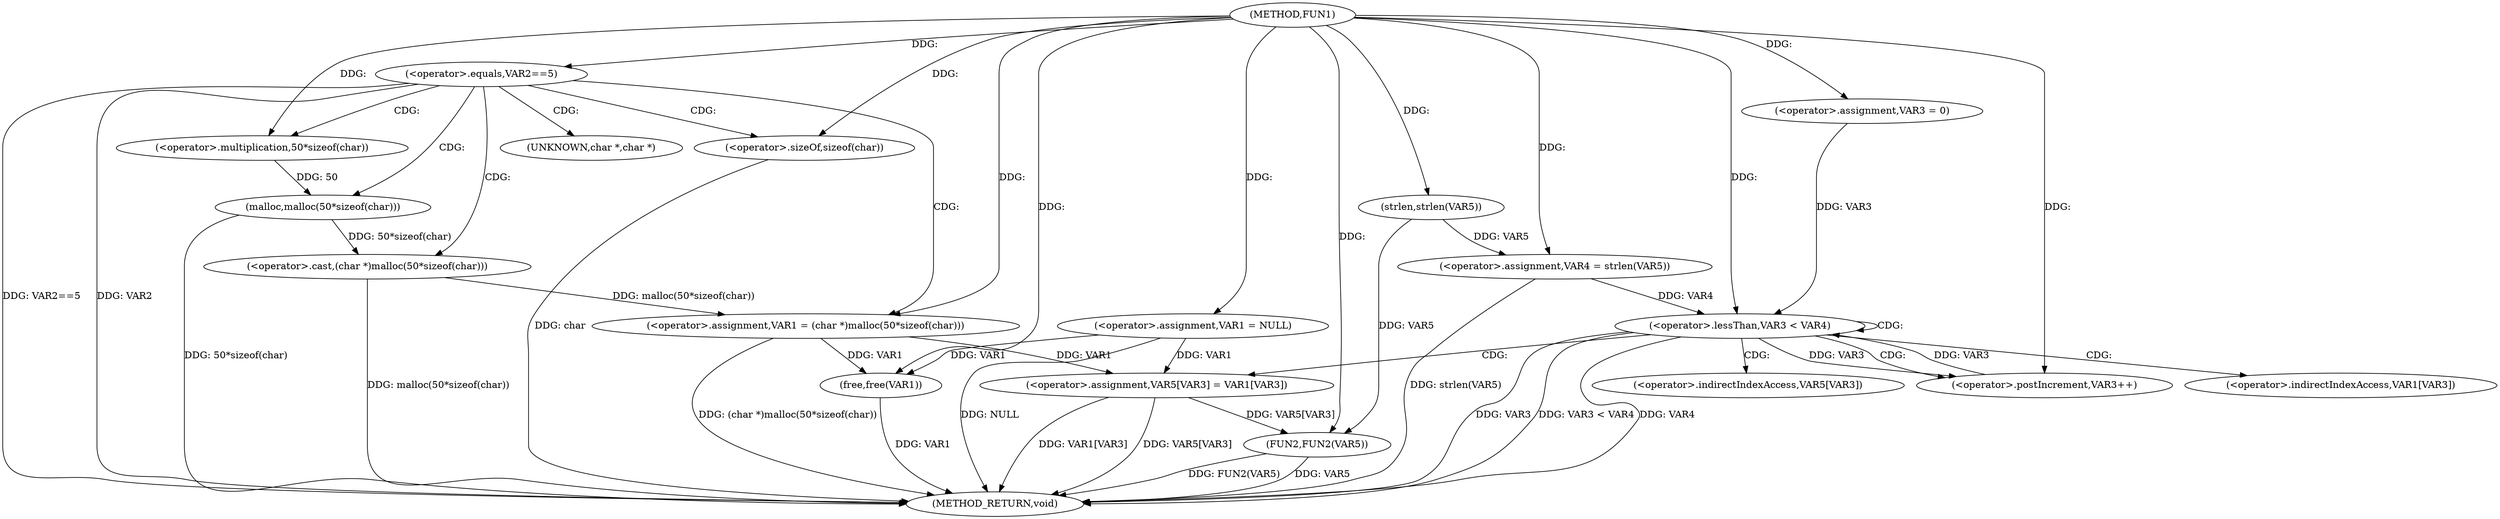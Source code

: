 digraph FUN1 {  
"1000100" [label = "(METHOD,FUN1)" ]
"1000149" [label = "(METHOD_RETURN,void)" ]
"1000103" [label = "(<operator>.assignment,VAR1 = NULL)" ]
"1000107" [label = "(<operator>.equals,VAR2==5)" ]
"1000111" [label = "(<operator>.assignment,VAR1 = (char *)malloc(50*sizeof(char)))" ]
"1000113" [label = "(<operator>.cast,(char *)malloc(50*sizeof(char)))" ]
"1000115" [label = "(malloc,malloc(50*sizeof(char)))" ]
"1000116" [label = "(<operator>.multiplication,50*sizeof(char))" ]
"1000118" [label = "(<operator>.sizeOf,sizeof(char))" ]
"1000124" [label = "(<operator>.assignment,VAR4 = strlen(VAR5))" ]
"1000126" [label = "(strlen,strlen(VAR5))" ]
"1000129" [label = "(<operator>.assignment,VAR3 = 0)" ]
"1000132" [label = "(<operator>.lessThan,VAR3 < VAR4)" ]
"1000135" [label = "(<operator>.postIncrement,VAR3++)" ]
"1000138" [label = "(<operator>.assignment,VAR5[VAR3] = VAR1[VAR3])" ]
"1000145" [label = "(FUN2,FUN2(VAR5))" ]
"1000147" [label = "(free,free(VAR1))" ]
"1000114" [label = "(UNKNOWN,char *,char *)" ]
"1000139" [label = "(<operator>.indirectIndexAccess,VAR5[VAR3])" ]
"1000142" [label = "(<operator>.indirectIndexAccess,VAR1[VAR3])" ]
  "1000124" -> "1000149"  [ label = "DDG: strlen(VAR5)"] 
  "1000138" -> "1000149"  [ label = "DDG: VAR1[VAR3]"] 
  "1000107" -> "1000149"  [ label = "DDG: VAR2"] 
  "1000107" -> "1000149"  [ label = "DDG: VAR2==5"] 
  "1000103" -> "1000149"  [ label = "DDG: NULL"] 
  "1000113" -> "1000149"  [ label = "DDG: malloc(50*sizeof(char))"] 
  "1000147" -> "1000149"  [ label = "DDG: VAR1"] 
  "1000132" -> "1000149"  [ label = "DDG: VAR3"] 
  "1000145" -> "1000149"  [ label = "DDG: FUN2(VAR5)"] 
  "1000118" -> "1000149"  [ label = "DDG: char"] 
  "1000145" -> "1000149"  [ label = "DDG: VAR5"] 
  "1000132" -> "1000149"  [ label = "DDG: VAR3 < VAR4"] 
  "1000138" -> "1000149"  [ label = "DDG: VAR5[VAR3]"] 
  "1000132" -> "1000149"  [ label = "DDG: VAR4"] 
  "1000111" -> "1000149"  [ label = "DDG: (char *)malloc(50*sizeof(char))"] 
  "1000115" -> "1000149"  [ label = "DDG: 50*sizeof(char)"] 
  "1000100" -> "1000103"  [ label = "DDG: "] 
  "1000100" -> "1000107"  [ label = "DDG: "] 
  "1000113" -> "1000111"  [ label = "DDG: malloc(50*sizeof(char))"] 
  "1000100" -> "1000111"  [ label = "DDG: "] 
  "1000115" -> "1000113"  [ label = "DDG: 50*sizeof(char)"] 
  "1000116" -> "1000115"  [ label = "DDG: 50"] 
  "1000100" -> "1000116"  [ label = "DDG: "] 
  "1000100" -> "1000118"  [ label = "DDG: "] 
  "1000126" -> "1000124"  [ label = "DDG: VAR5"] 
  "1000100" -> "1000124"  [ label = "DDG: "] 
  "1000100" -> "1000126"  [ label = "DDG: "] 
  "1000100" -> "1000129"  [ label = "DDG: "] 
  "1000129" -> "1000132"  [ label = "DDG: VAR3"] 
  "1000135" -> "1000132"  [ label = "DDG: VAR3"] 
  "1000100" -> "1000132"  [ label = "DDG: "] 
  "1000124" -> "1000132"  [ label = "DDG: VAR4"] 
  "1000132" -> "1000135"  [ label = "DDG: VAR3"] 
  "1000100" -> "1000135"  [ label = "DDG: "] 
  "1000103" -> "1000138"  [ label = "DDG: VAR1"] 
  "1000111" -> "1000138"  [ label = "DDG: VAR1"] 
  "1000138" -> "1000145"  [ label = "DDG: VAR5[VAR3]"] 
  "1000126" -> "1000145"  [ label = "DDG: VAR5"] 
  "1000100" -> "1000145"  [ label = "DDG: "] 
  "1000103" -> "1000147"  [ label = "DDG: VAR1"] 
  "1000111" -> "1000147"  [ label = "DDG: VAR1"] 
  "1000100" -> "1000147"  [ label = "DDG: "] 
  "1000107" -> "1000116"  [ label = "CDG: "] 
  "1000107" -> "1000114"  [ label = "CDG: "] 
  "1000107" -> "1000115"  [ label = "CDG: "] 
  "1000107" -> "1000113"  [ label = "CDG: "] 
  "1000107" -> "1000118"  [ label = "CDG: "] 
  "1000107" -> "1000111"  [ label = "CDG: "] 
  "1000132" -> "1000132"  [ label = "CDG: "] 
  "1000132" -> "1000142"  [ label = "CDG: "] 
  "1000132" -> "1000139"  [ label = "CDG: "] 
  "1000132" -> "1000135"  [ label = "CDG: "] 
  "1000132" -> "1000138"  [ label = "CDG: "] 
}
